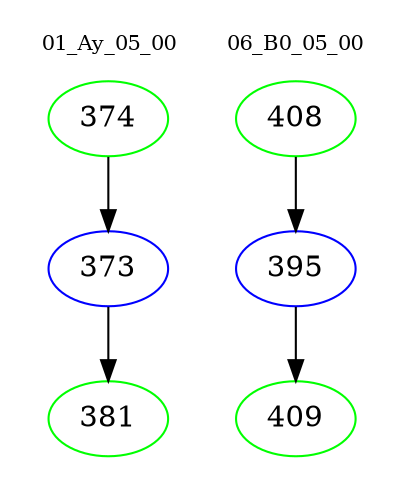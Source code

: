 digraph{
subgraph cluster_0 {
color = white
label = "01_Ay_05_00";
fontsize=10;
T0_374 [label="374", color="green"]
T0_374 -> T0_373 [color="black"]
T0_373 [label="373", color="blue"]
T0_373 -> T0_381 [color="black"]
T0_381 [label="381", color="green"]
}
subgraph cluster_1 {
color = white
label = "06_B0_05_00";
fontsize=10;
T1_408 [label="408", color="green"]
T1_408 -> T1_395 [color="black"]
T1_395 [label="395", color="blue"]
T1_395 -> T1_409 [color="black"]
T1_409 [label="409", color="green"]
}
}
